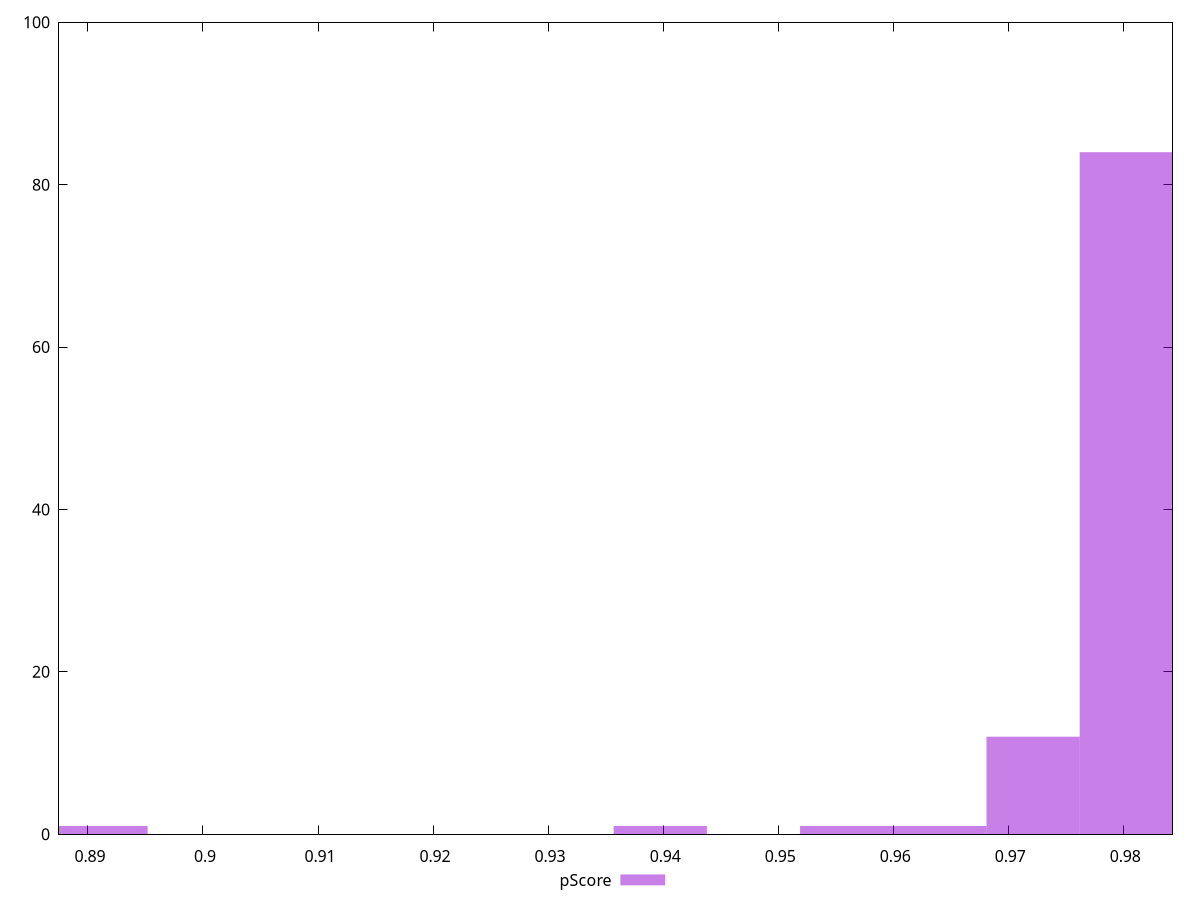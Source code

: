 reset

$pScore <<EOF
0.8911401844836319 1
0.9802542029319951 84
0.9721529285275985 12
0.9640516541232018 1
0.9559503797188051 1
0.9397478309100118 1
EOF

set key outside below
set boxwidth 0.008101274404396654
set xrange [0.8874878810873735:0.9842700018228892]
set yrange [0:100]
set trange [0:100]
set style fill transparent solid 0.5 noborder
set terminal svg size 640, 490 enhanced background rgb 'white'
set output "report_00018_2021-02-10T15-25-16.877Z/total-blocking-time/samples/pages+cached/pScore/histogram.svg"

plot $pScore title "pScore" with boxes

reset
